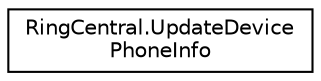 digraph "Graphical Class Hierarchy"
{
 // LATEX_PDF_SIZE
  edge [fontname="Helvetica",fontsize="10",labelfontname="Helvetica",labelfontsize="10"];
  node [fontname="Helvetica",fontsize="10",shape=record];
  rankdir="LR";
  Node0 [label="RingCentral.UpdateDevice\lPhoneInfo",height=0.2,width=0.4,color="black", fillcolor="white", style="filled",URL="$classRingCentral_1_1UpdateDevicePhoneInfo.html",tooltip=" "];
}
